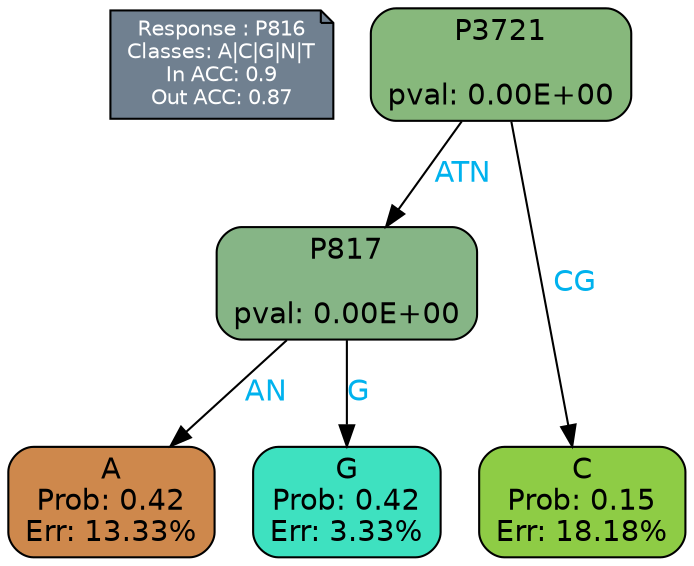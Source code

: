 digraph Tree {
node [shape=box, style="filled, rounded", color="black", fontname=helvetica] ;
graph [ranksep=equally, splines=polylines, bgcolor=transparent, dpi=600] ;
edge [fontname=helvetica] ;
LEGEND [label="Response : P816
Classes: A|C|G|N|T
In ACC: 0.9
Out ACC: 0.87
",shape=note,align=left,style=filled,fillcolor="slategray",fontcolor="white",fontsize=10];1 [label="P3721

pval: 0.00E+00", fillcolor="#87b87c"] ;
2 [label="P817

pval: 0.00E+00", fillcolor="#86b586"] ;
3 [label="A
Prob: 0.42
Err: 13.33%", fillcolor="#ce884c"] ;
4 [label="G
Prob: 0.42
Err: 3.33%", fillcolor="#3ee1c0"] ;
5 [label="C
Prob: 0.15
Err: 18.18%", fillcolor="#8ecc45"] ;
1 -> 2 [label="ATN",fontcolor=deepskyblue2] ;
1 -> 5 [label="CG",fontcolor=deepskyblue2] ;
2 -> 3 [label="AN",fontcolor=deepskyblue2] ;
2 -> 4 [label="G",fontcolor=deepskyblue2] ;
{rank = same; 3;4;5;}{rank = same; LEGEND;1;}}